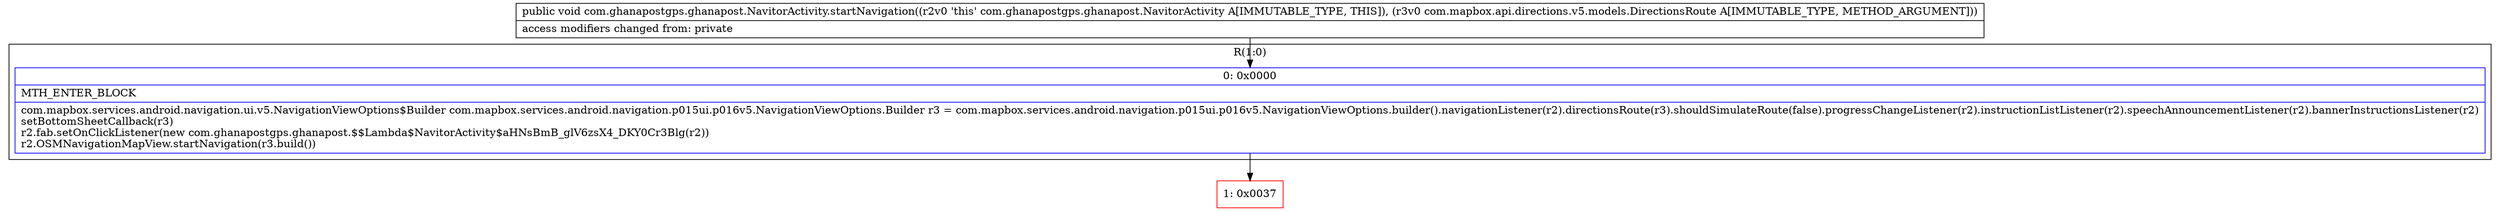 digraph "CFG forcom.ghanapostgps.ghanapost.NavitorActivity.startNavigation(Lcom\/mapbox\/api\/directions\/v5\/models\/DirectionsRoute;)V" {
subgraph cluster_Region_658624420 {
label = "R(1:0)";
node [shape=record,color=blue];
Node_0 [shape=record,label="{0\:\ 0x0000|MTH_ENTER_BLOCK\l|com.mapbox.services.android.navigation.ui.v5.NavigationViewOptions$Builder com.mapbox.services.android.navigation.p015ui.p016v5.NavigationViewOptions.Builder r3 = com.mapbox.services.android.navigation.p015ui.p016v5.NavigationViewOptions.builder().navigationListener(r2).directionsRoute(r3).shouldSimulateRoute(false).progressChangeListener(r2).instructionListListener(r2).speechAnnouncementListener(r2).bannerInstructionsListener(r2)\lsetBottomSheetCallback(r3)\lr2.fab.setOnClickListener(new com.ghanapostgps.ghanapost.$$Lambda$NavitorActivity$aHNsBmB_glV6zsX4_DKY0Cr3Blg(r2))\lr2.OSMNavigationMapView.startNavigation(r3.build())\l}"];
}
Node_1 [shape=record,color=red,label="{1\:\ 0x0037}"];
MethodNode[shape=record,label="{public void com.ghanapostgps.ghanapost.NavitorActivity.startNavigation((r2v0 'this' com.ghanapostgps.ghanapost.NavitorActivity A[IMMUTABLE_TYPE, THIS]), (r3v0 com.mapbox.api.directions.v5.models.DirectionsRoute A[IMMUTABLE_TYPE, METHOD_ARGUMENT]))  | access modifiers changed from: private\l}"];
MethodNode -> Node_0;
Node_0 -> Node_1;
}

